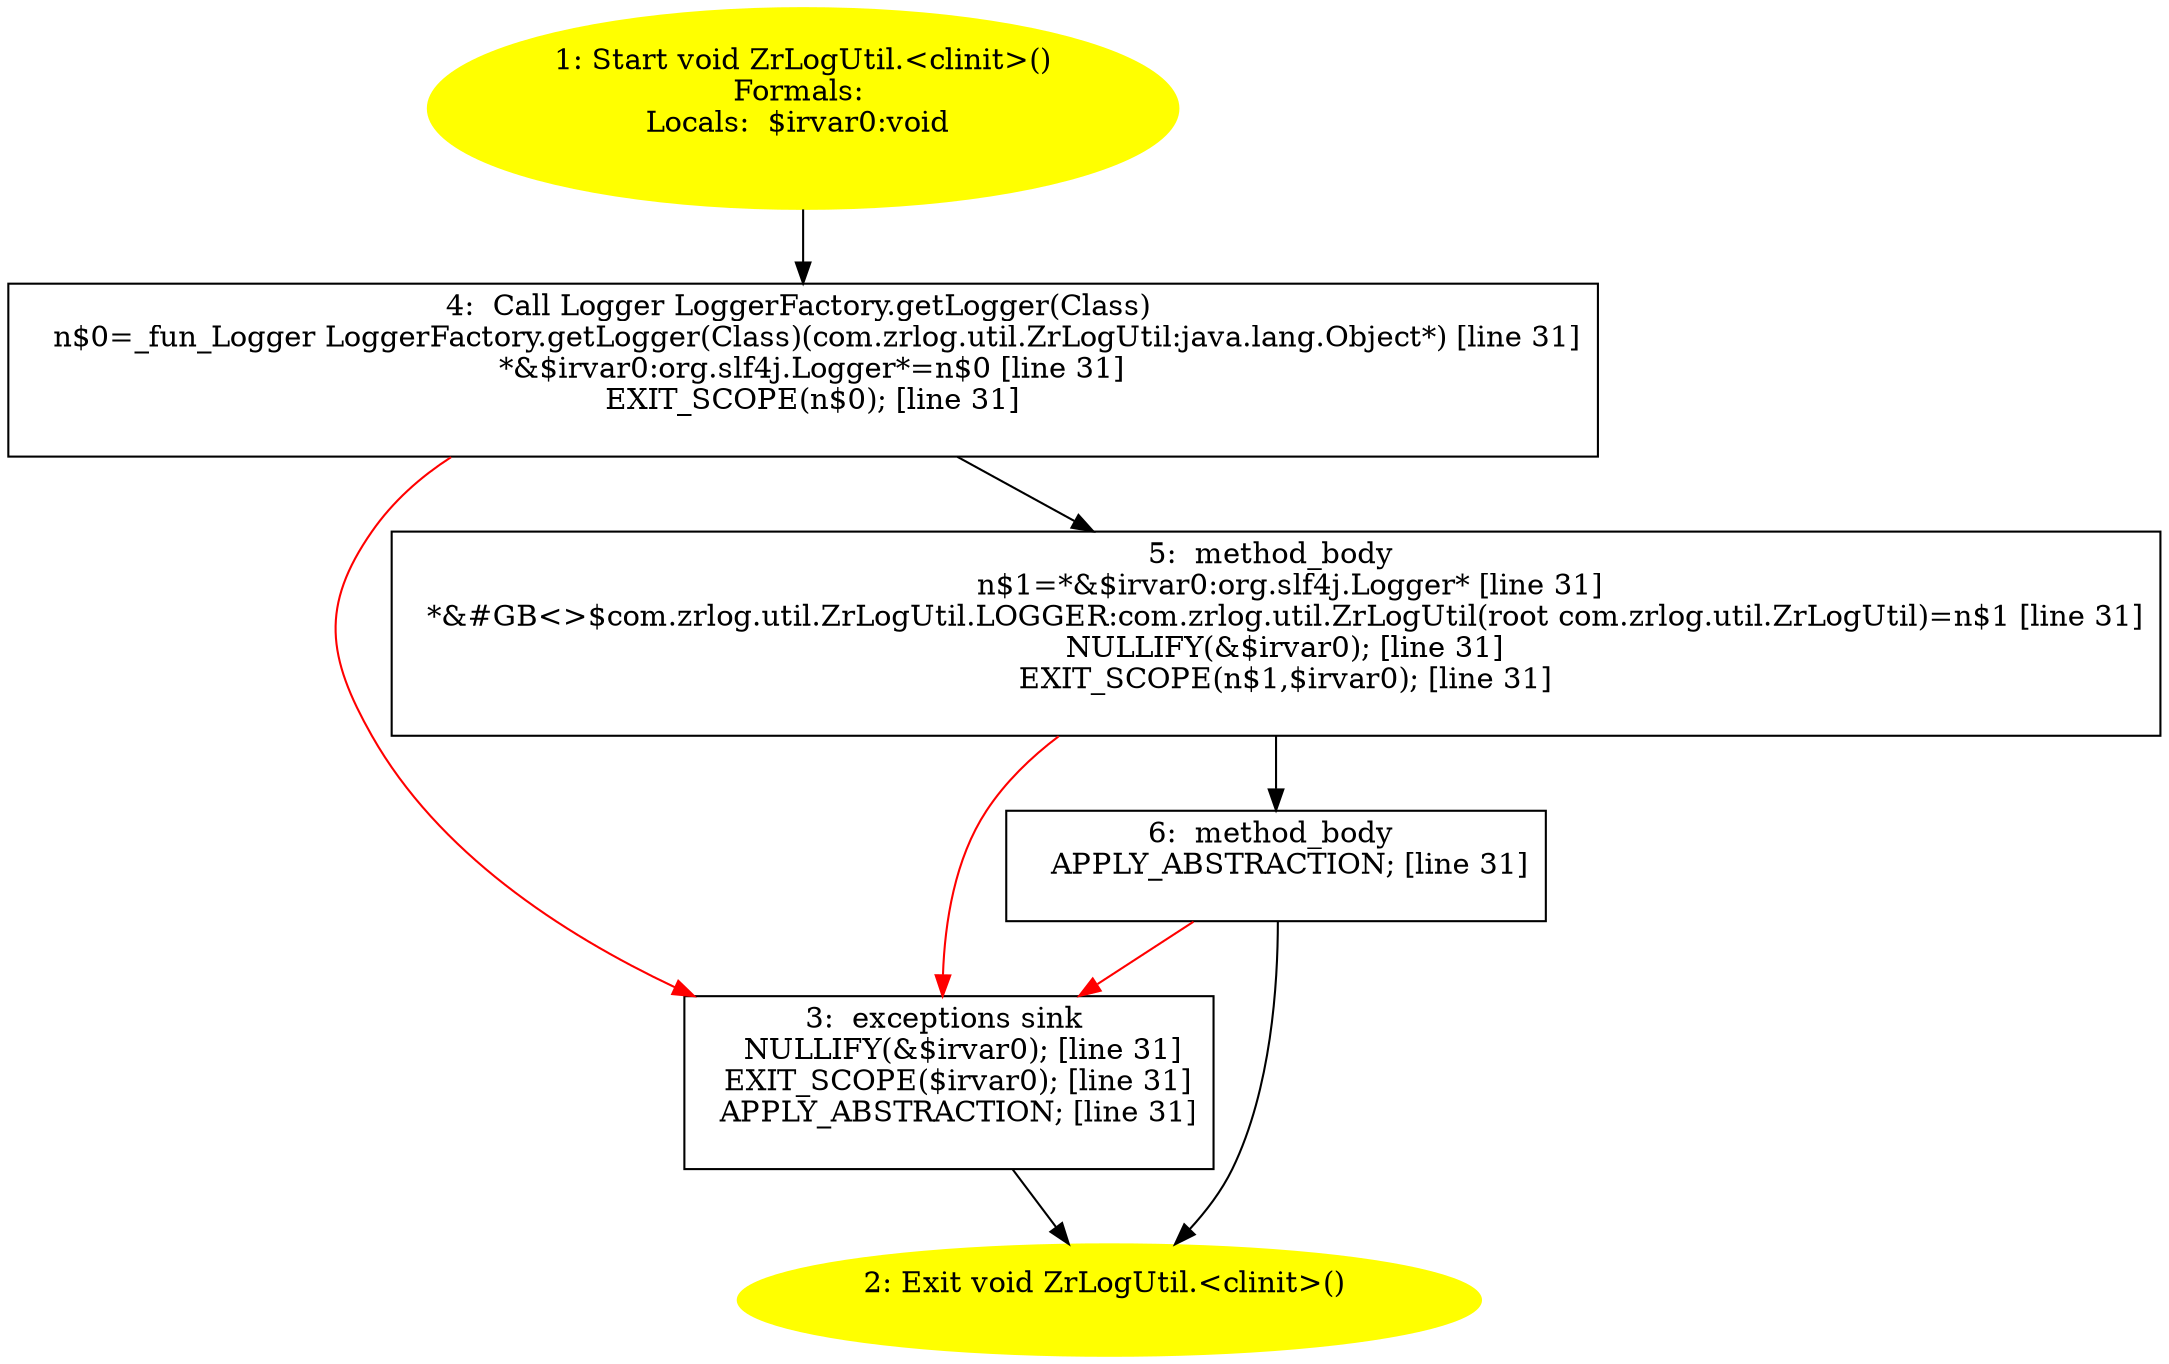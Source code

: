 /* @generated */
digraph cfg {
"com.zrlog.util.ZrLogUtil.<clinit>():void.8ac93a7ce8db831510c894c911fe61e0_1" [label="1: Start void ZrLogUtil.<clinit>()\nFormals: \nLocals:  $irvar0:void \n  " color=yellow style=filled]
	

	 "com.zrlog.util.ZrLogUtil.<clinit>():void.8ac93a7ce8db831510c894c911fe61e0_1" -> "com.zrlog.util.ZrLogUtil.<clinit>():void.8ac93a7ce8db831510c894c911fe61e0_4" ;
"com.zrlog.util.ZrLogUtil.<clinit>():void.8ac93a7ce8db831510c894c911fe61e0_2" [label="2: Exit void ZrLogUtil.<clinit>() \n  " color=yellow style=filled]
	

"com.zrlog.util.ZrLogUtil.<clinit>():void.8ac93a7ce8db831510c894c911fe61e0_3" [label="3:  exceptions sink \n   NULLIFY(&$irvar0); [line 31]\n  EXIT_SCOPE($irvar0); [line 31]\n  APPLY_ABSTRACTION; [line 31]\n " shape="box"]
	

	 "com.zrlog.util.ZrLogUtil.<clinit>():void.8ac93a7ce8db831510c894c911fe61e0_3" -> "com.zrlog.util.ZrLogUtil.<clinit>():void.8ac93a7ce8db831510c894c911fe61e0_2" ;
"com.zrlog.util.ZrLogUtil.<clinit>():void.8ac93a7ce8db831510c894c911fe61e0_4" [label="4:  Call Logger LoggerFactory.getLogger(Class) \n   n$0=_fun_Logger LoggerFactory.getLogger(Class)(com.zrlog.util.ZrLogUtil:java.lang.Object*) [line 31]\n  *&$irvar0:org.slf4j.Logger*=n$0 [line 31]\n  EXIT_SCOPE(n$0); [line 31]\n " shape="box"]
	

	 "com.zrlog.util.ZrLogUtil.<clinit>():void.8ac93a7ce8db831510c894c911fe61e0_4" -> "com.zrlog.util.ZrLogUtil.<clinit>():void.8ac93a7ce8db831510c894c911fe61e0_5" ;
	 "com.zrlog.util.ZrLogUtil.<clinit>():void.8ac93a7ce8db831510c894c911fe61e0_4" -> "com.zrlog.util.ZrLogUtil.<clinit>():void.8ac93a7ce8db831510c894c911fe61e0_3" [color="red" ];
"com.zrlog.util.ZrLogUtil.<clinit>():void.8ac93a7ce8db831510c894c911fe61e0_5" [label="5:  method_body \n   n$1=*&$irvar0:org.slf4j.Logger* [line 31]\n  *&#GB<>$com.zrlog.util.ZrLogUtil.LOGGER:com.zrlog.util.ZrLogUtil(root com.zrlog.util.ZrLogUtil)=n$1 [line 31]\n  NULLIFY(&$irvar0); [line 31]\n  EXIT_SCOPE(n$1,$irvar0); [line 31]\n " shape="box"]
	

	 "com.zrlog.util.ZrLogUtil.<clinit>():void.8ac93a7ce8db831510c894c911fe61e0_5" -> "com.zrlog.util.ZrLogUtil.<clinit>():void.8ac93a7ce8db831510c894c911fe61e0_6" ;
	 "com.zrlog.util.ZrLogUtil.<clinit>():void.8ac93a7ce8db831510c894c911fe61e0_5" -> "com.zrlog.util.ZrLogUtil.<clinit>():void.8ac93a7ce8db831510c894c911fe61e0_3" [color="red" ];
"com.zrlog.util.ZrLogUtil.<clinit>():void.8ac93a7ce8db831510c894c911fe61e0_6" [label="6:  method_body \n   APPLY_ABSTRACTION; [line 31]\n " shape="box"]
	

	 "com.zrlog.util.ZrLogUtil.<clinit>():void.8ac93a7ce8db831510c894c911fe61e0_6" -> "com.zrlog.util.ZrLogUtil.<clinit>():void.8ac93a7ce8db831510c894c911fe61e0_2" ;
	 "com.zrlog.util.ZrLogUtil.<clinit>():void.8ac93a7ce8db831510c894c911fe61e0_6" -> "com.zrlog.util.ZrLogUtil.<clinit>():void.8ac93a7ce8db831510c894c911fe61e0_3" [color="red" ];
}
